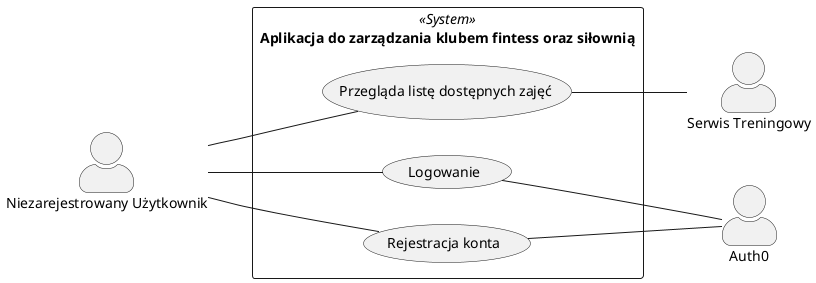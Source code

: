 @startuml
'https://plantuml.com/use-case-diagram

skinparam actorStyle awesome
left to right direction

actor "Niezarejestrowany Użytkownik" as User
actor "Auth0" as Auth0
actor "Serwis Treningowy" as TrainingsServiceAPI

rectangle "Aplikacja do zarządzania klubem fintess oraz siłownią" as GymManagementApp <<System>> {
    usecase "Przegląda listę dostępnych zajęć" as ViewTrainings
    usecase "Logowanie" as Login
    usecase "Rejestracja konta" as RegisterAccount
}


User -- ViewTrainings
User -- RegisterAccount
User -- Login

RegisterAccount -- Auth0
Login -- Auth0

ViewTrainings -- TrainingsServiceAPI

@enduml
